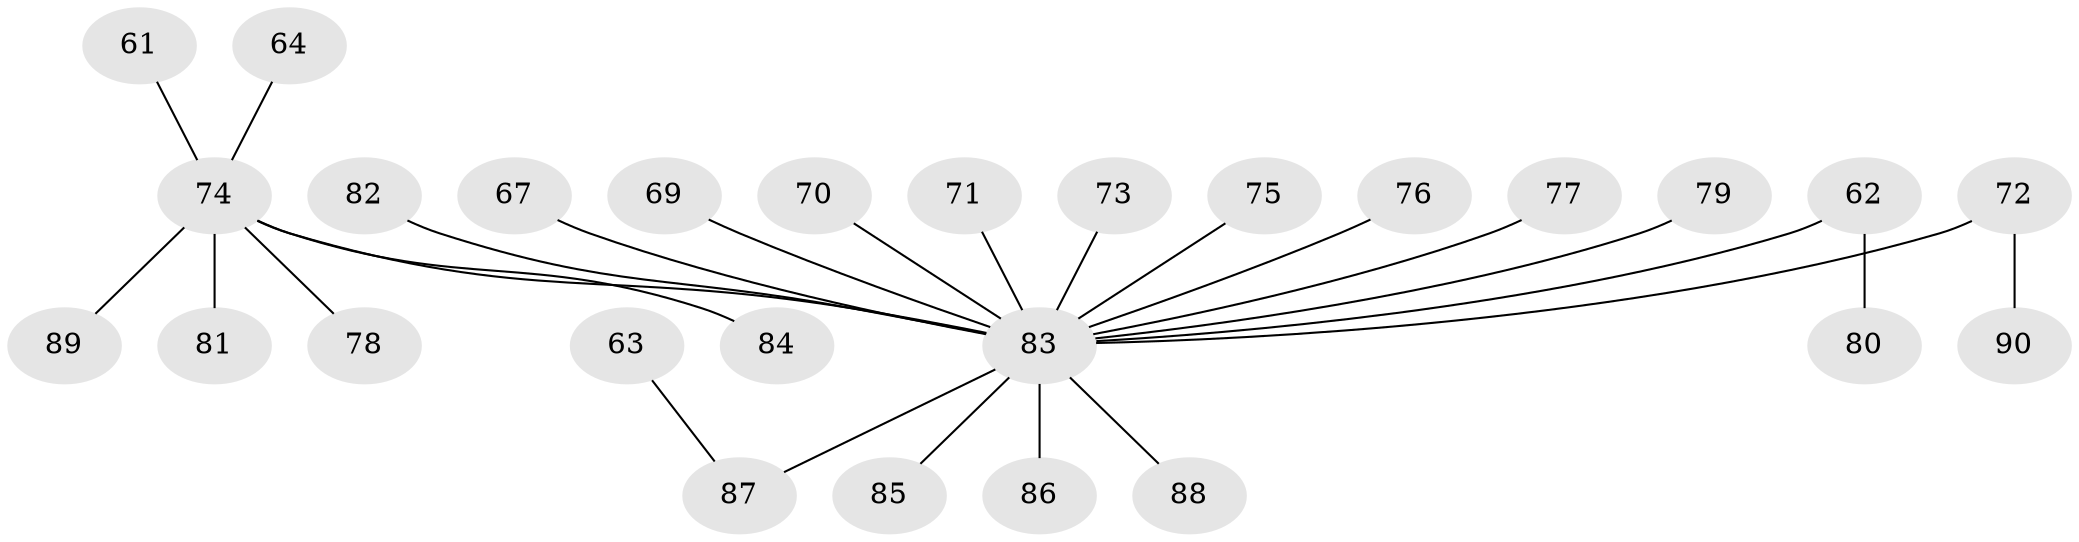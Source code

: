 // original degree distribution, {6: 0.03333333333333333, 7: 0.022222222222222223, 2: 0.26666666666666666, 1: 0.5444444444444444, 5: 0.03333333333333333, 8: 0.011111111111111112, 3: 0.06666666666666667, 4: 0.022222222222222223}
// Generated by graph-tools (version 1.1) at 2025/55/03/04/25 21:55:51]
// undirected, 27 vertices, 26 edges
graph export_dot {
graph [start="1"]
  node [color=gray90,style=filled];
  61;
  62 [super="+36+38+55"];
  63;
  64 [super="+57"];
  67;
  69;
  70;
  71;
  72 [super="+68"];
  73 [super="+59"];
  74 [super="+41+53+60"];
  75;
  76;
  77;
  78;
  79;
  80;
  81;
  82;
  83 [super="+1+34+35+15+17+19+24+21+23+27+30+25+29+32+39+42+49+45+47+65+51+54+56+66+58"];
  84;
  85;
  86;
  87 [super="+52"];
  88;
  89;
  90;
  61 -- 74;
  62 -- 83;
  62 -- 80;
  63 -- 87;
  64 -- 74;
  67 -- 83;
  69 -- 83;
  70 -- 83;
  71 -- 83;
  72 -- 90;
  72 -- 83;
  73 -- 83;
  74 -- 78;
  74 -- 81;
  74 -- 83;
  74 -- 84;
  74 -- 89;
  75 -- 83;
  76 -- 83;
  77 -- 83;
  79 -- 83;
  82 -- 83;
  83 -- 88;
  83 -- 86;
  83 -- 87;
  83 -- 85;
}
